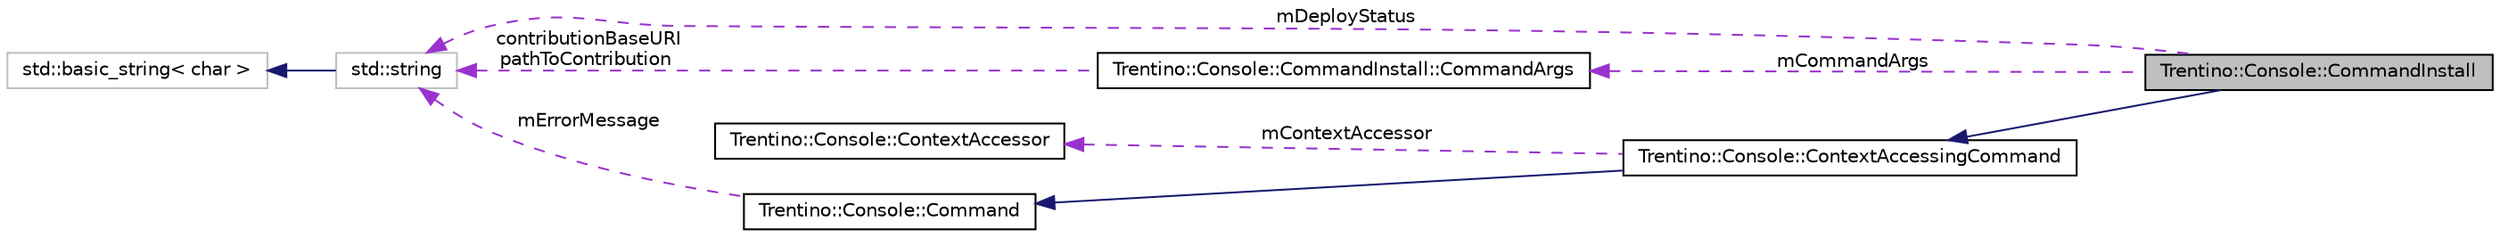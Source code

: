 digraph G
{
  edge [fontname="Helvetica",fontsize="10",labelfontname="Helvetica",labelfontsize="10"];
  node [fontname="Helvetica",fontsize="10",shape=record];
  rankdir="LR";
  Node1 [label="Trentino::Console::CommandInstall",height=0.2,width=0.4,color="black", fillcolor="grey75", style="filled" fontcolor="black"];
  Node2 -> Node1 [dir="back",color="midnightblue",fontsize="10",style="solid",fontname="Helvetica"];
  Node2 [label="Trentino::Console::ContextAccessingCommand",height=0.2,width=0.4,color="black", fillcolor="white", style="filled",URL="$class_trentino_1_1_console_1_1_context_accessing_command.html",tooltip="Base class for commands that need only non-modifying access to a context."];
  Node3 -> Node2 [dir="back",color="midnightblue",fontsize="10",style="solid",fontname="Helvetica"];
  Node3 [label="Trentino::Console::Command",height=0.2,width=0.4,color="black", fillcolor="white", style="filled",URL="$class_trentino_1_1_console_1_1_command.html",tooltip="A base abstract class for all the users commands."];
  Node4 -> Node3 [dir="back",color="darkorchid3",fontsize="10",style="dashed",label=" mErrorMessage" ,fontname="Helvetica"];
  Node4 [label="std::string",height=0.2,width=0.4,color="grey75", fillcolor="white", style="filled",tooltip="STL class."];
  Node5 -> Node4 [dir="back",color="midnightblue",fontsize="10",style="solid",fontname="Helvetica"];
  Node5 [label="std::basic_string\< char \>",height=0.2,width=0.4,color="grey75", fillcolor="white", style="filled",tooltip="STL class."];
  Node6 -> Node2 [dir="back",color="darkorchid3",fontsize="10",style="dashed",label=" mContextAccessor" ,fontname="Helvetica"];
  Node6 [label="Trentino::Console::ContextAccessor",height=0.2,width=0.4,color="black", fillcolor="white", style="filled",URL="$class_trentino_1_1_console_1_1_context_accessor.html",tooltip="Interface containing only the getter methods for a Context."];
  Node7 -> Node1 [dir="back",color="darkorchid3",fontsize="10",style="dashed",label=" mCommandArgs" ,fontname="Helvetica"];
  Node7 [label="Trentino::Console::CommandInstall::CommandArgs",height=0.2,width=0.4,color="black", fillcolor="white", style="filled",URL="$struct_trentino_1_1_console_1_1_command_install_1_1_command_args.html",tooltip="Data structure to store information about arguments passed to the command This structure is filled by..."];
  Node4 -> Node7 [dir="back",color="darkorchid3",fontsize="10",style="dashed",label=" contributionBaseURI\npathToContribution" ,fontname="Helvetica"];
  Node4 -> Node1 [dir="back",color="darkorchid3",fontsize="10",style="dashed",label=" mDeployStatus" ,fontname="Helvetica"];
}
